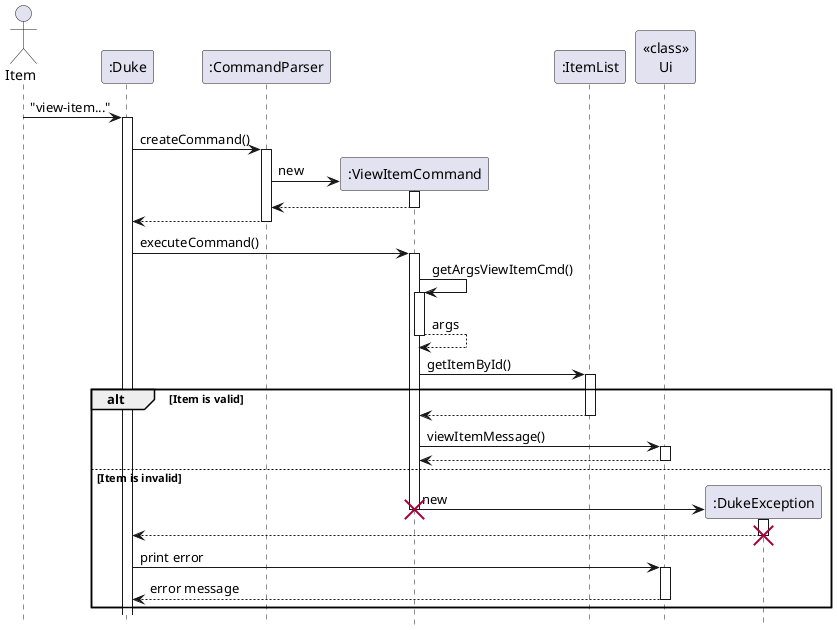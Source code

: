 @startuml
hide footbox

Actor Item
"Item" -> ":Duke": "view-item..."
activate ":Duke"
":Duke" -> ":CommandParser": createCommand()
activate ":CommandParser"
":CommandParser" -> ":ViewItemCommand"**: new
activate ":ViewItemCommand"
return
":CommandParser" --> ":Duke"
deactivate

":Duke" -> ":ViewItemCommand" : executeCommand()
activate ":ViewItemCommand"
":ViewItemCommand" -> ":ViewItemCommand": getArgsViewItemCmd()
activate ":ViewItemCommand"
return args
    ":ViewItemCommand" -> ":ItemList": getItemById()
    activate ":ItemList"
alt Item is valid
    ":ItemList" --> ":ViewItemCommand":
    deactivate ":ItemList"

    ":ViewItemCommand" -> "<<class>>\nUi": viewItemMessage()
    activate "<<class>>\nUi"
    return
    deactivate "<<class>>\nUi"
    deactivate ":ItemList"
else Item is invalid
    ":ViewItemCommand" -> ":DukeException"** : new
    destroy ":ViewItemCommand"
    activate ":DukeException"
    ":DukeException" --> ":Duke"
    destroy ":DukeException"
    ":Duke" -> "<<class>>\nUi" : print error
    activate "<<class>>\nUi"
    "<<class>>\nUi" --> ":Duke" : error message
    deactivate "<<class>>\nUi"
end
deactivate ":ViewItemCommand"

@enduml